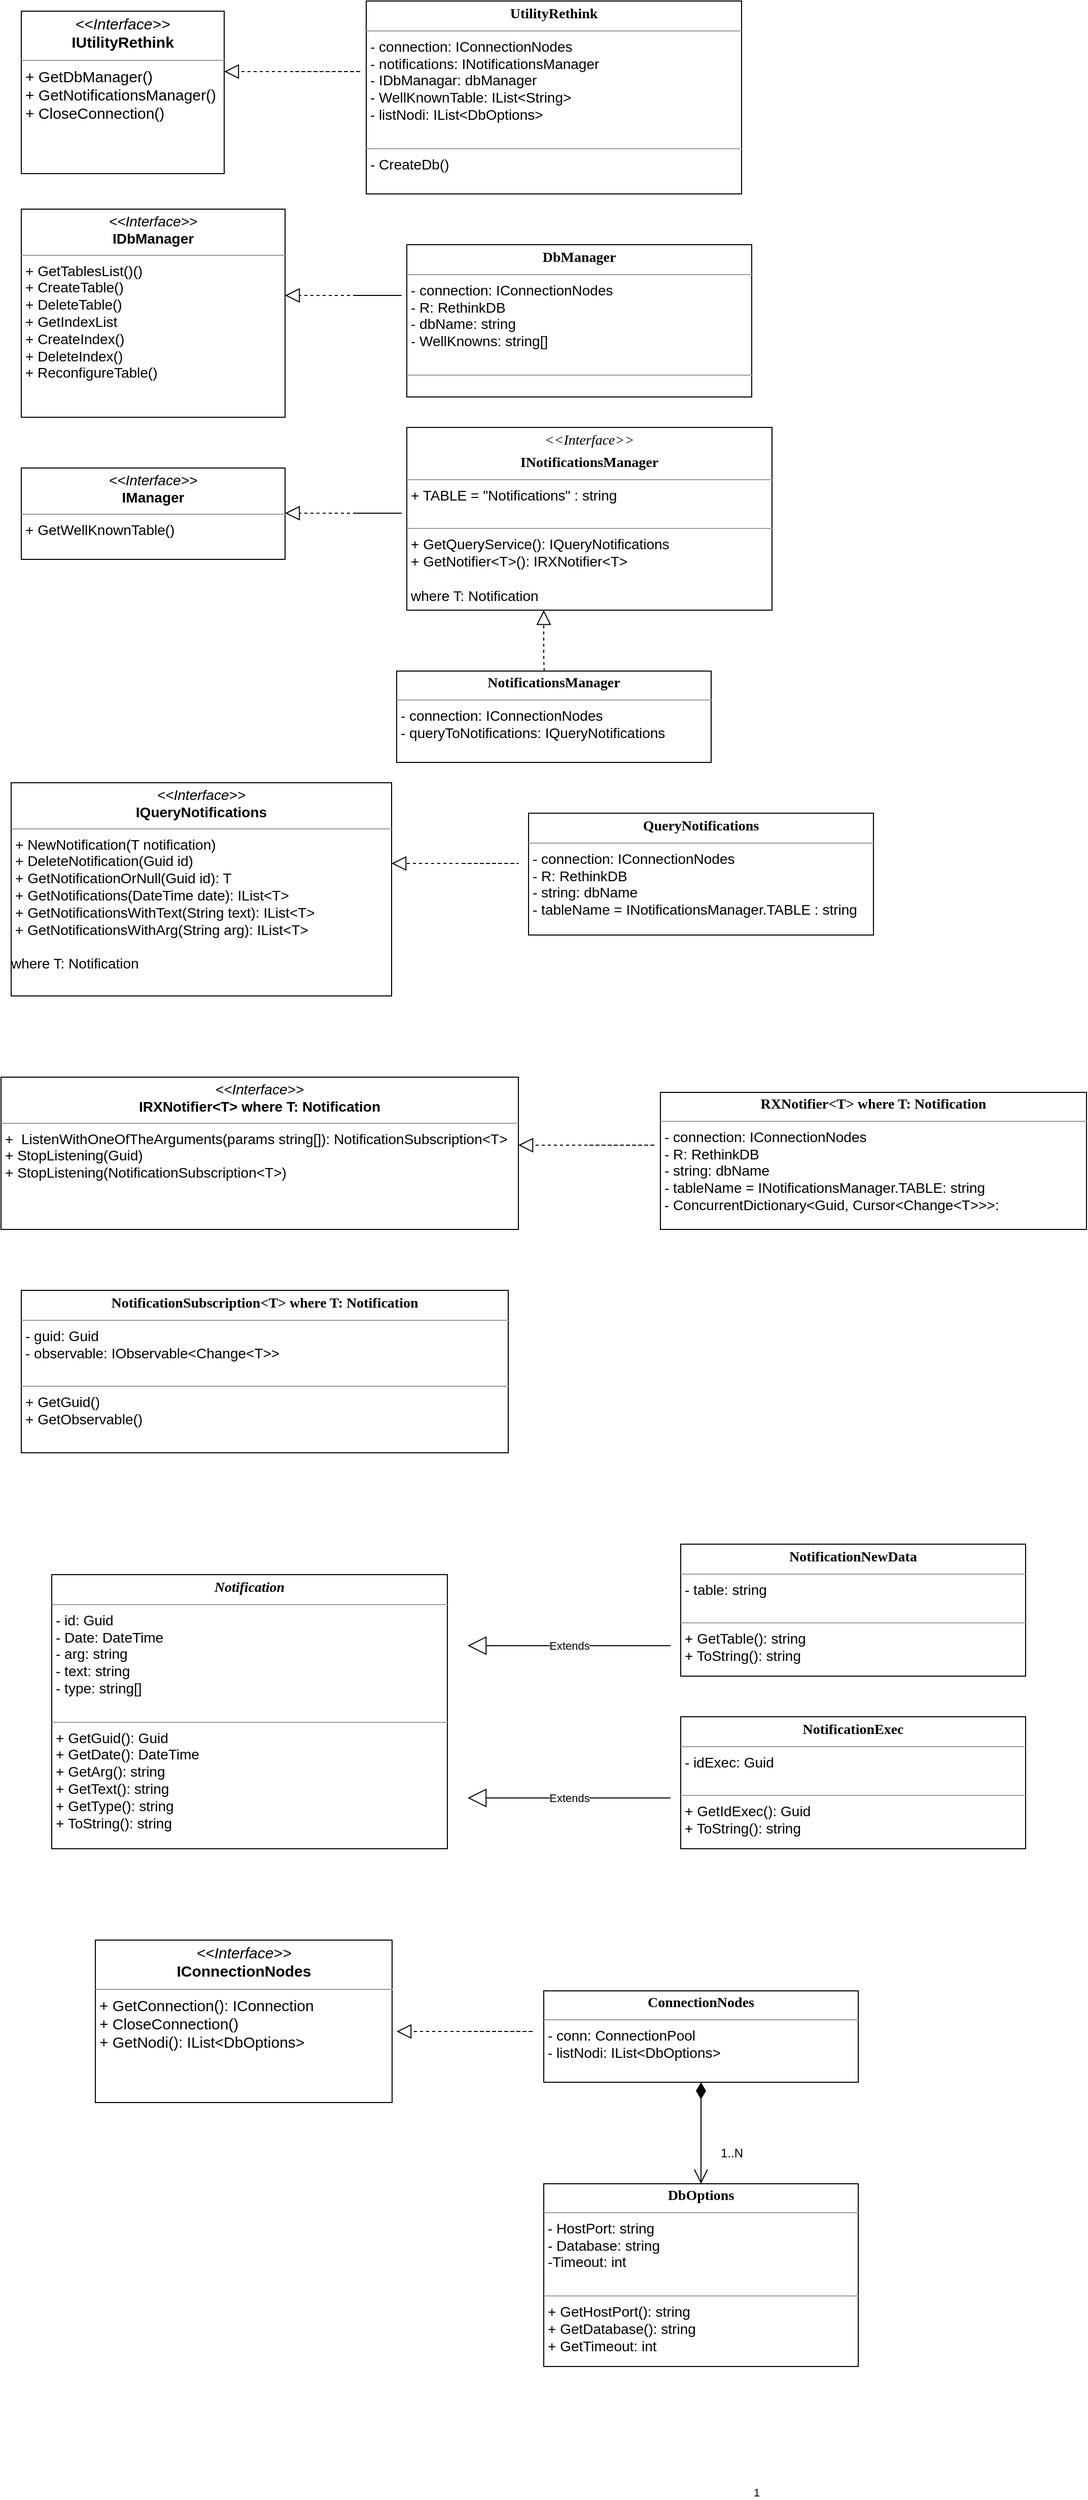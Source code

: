 <mxfile version="13.10.2" type="device"><diagram name="Page-1" id="c4acf3e9-155e-7222-9cf6-157b1a14988f"><mxGraphModel dx="1102" dy="825" grid="1" gridSize="10" guides="1" tooltips="1" connect="1" arrows="1" fold="1" page="1" pageScale="1" pageWidth="850" pageHeight="1100" background="#ffffff" math="0" shadow="0"><root><mxCell id="0"/><mxCell id="1" parent="0"/><mxCell id="5d2195bd80daf111-35" style="edgeStyle=orthogonalEdgeStyle;rounded=0;html=1;dashed=1;labelBackgroundColor=none;startFill=0;endArrow=open;endFill=0;endSize=10;fontFamily=Verdana;fontSize=10;" parent="1" edge="1"><mxGeometry relative="1" as="geometry"><Array as="points"><mxPoint x="545" y="970"/><mxPoint x="545" y="970"/></Array><mxPoint x="545" y="963" as="sourcePoint"/></mxGeometry></mxCell><mxCell id="5d2195bd80daf111-18" value="&lt;p style=&quot;margin: 4px 0px 0px ; text-align: center ; font-size: 15px&quot;&gt;&lt;font style=&quot;font-size: 15px&quot;&gt;&lt;i&gt;&amp;lt;&amp;lt;Interface&amp;gt;&amp;gt;&lt;/i&gt;&lt;br&gt;&lt;b&gt;IUtilityRethink&lt;/b&gt;&lt;/font&gt;&lt;/p&gt;&lt;hr size=&quot;1&quot; style=&quot;font-size: 15px&quot;&gt;&lt;p style=&quot;margin: 0px 0px 0px 4px ; font-size: 15px&quot;&gt;&lt;font style=&quot;font-size: 15px&quot;&gt;+ GetDbManager()&lt;br&gt;+ GetNotificationsManager()&lt;/font&gt;&lt;/p&gt;&lt;p style=&quot;margin: 0px 0px 0px 4px ; font-size: 15px&quot;&gt;&lt;font style=&quot;font-size: 15px&quot;&gt;+ CloseConnection()&lt;/font&gt;&lt;/p&gt;" style="verticalAlign=top;align=left;overflow=fill;fontSize=12;fontFamily=Helvetica;html=1;rounded=0;shadow=0;comic=0;labelBackgroundColor=none;strokeWidth=1" parent="1" vertex="1"><mxGeometry x="60" y="80" width="200" height="160" as="geometry"/></mxCell><mxCell id="5d2195bd80daf111-19" value="&lt;p style=&quot;margin: 4px 0px 0px ; text-align: center ; font-size: 14px&quot;&gt;&lt;font style=&quot;font-size: 14px&quot;&gt;&lt;b style=&quot;font-family: &amp;#34;verdana&amp;#34;&quot;&gt;UtilityRethink&lt;/b&gt;&lt;br&gt;&lt;/font&gt;&lt;/p&gt;&lt;hr size=&quot;1&quot; style=&quot;font-size: 14px&quot;&gt;&lt;p style=&quot;margin: 0px 0px 0px 4px ; font-size: 14px&quot;&gt;&lt;span&gt;&lt;font style=&quot;font-size: 14px&quot;&gt;- connection: IConnectionNodes&lt;/font&gt;&lt;/span&gt;&lt;/p&gt;&lt;p style=&quot;margin: 0px 0px 0px 4px ; font-size: 14px&quot;&gt;&lt;span&gt;&lt;font style=&quot;font-size: 14px&quot;&gt;- notifications: INotificationsManager&lt;/font&gt;&lt;/span&gt;&lt;/p&gt;&lt;p style=&quot;margin: 0px 0px 0px 4px ; font-size: 14px&quot;&gt;&lt;span&gt;&lt;font style=&quot;font-size: 14px&quot;&gt;- IDbManagar: dbManager&lt;/font&gt;&lt;/span&gt;&lt;/p&gt;&lt;p style=&quot;margin: 0px 0px 0px 4px ; font-size: 14px&quot;&gt;&lt;font style=&quot;font-size: 14px&quot;&gt;&lt;span&gt;- WellKnownTable: IList&amp;lt;String&amp;gt;&lt;/span&gt;&lt;br&gt;&lt;/font&gt;&lt;/p&gt;&lt;font style=&quot;font-size: 14px&quot;&gt;&lt;span&gt;&amp;nbsp;- listNodi: IList&amp;lt;DbOptions&amp;gt;&amp;nbsp;&lt;br&gt;&lt;/span&gt;&lt;br&gt;&lt;/font&gt;&lt;hr size=&quot;1&quot; style=&quot;font-size: 14px&quot;&gt;&lt;p style=&quot;margin: 0px 0px 0px 4px ; font-size: 14px&quot;&gt;&lt;font style=&quot;font-size: 14px&quot;&gt;- CreateDb()&lt;/font&gt;&lt;br&gt;&lt;/p&gt;" style="verticalAlign=top;align=left;overflow=fill;fontSize=12;fontFamily=Helvetica;html=1;rounded=0;shadow=0;comic=0;labelBackgroundColor=none;strokeWidth=1" parent="1" vertex="1"><mxGeometry x="400" y="70" width="370" height="190" as="geometry"/></mxCell><mxCell id="zINS2U8vqnXqfsgU79RM-7" value="" style="endArrow=block;dashed=1;endFill=0;endSize=12;html=1;" parent="1" edge="1"><mxGeometry width="160" relative="1" as="geometry"><mxPoint x="330" y="139.5" as="sourcePoint"/><mxPoint x="260" y="139.5" as="targetPoint"/><Array as="points"><mxPoint x="400" y="139.5"/></Array></mxGeometry></mxCell><mxCell id="zINS2U8vqnXqfsgU79RM-11" value="&lt;p style=&quot;margin: 4px 0px 0px ; text-align: center ; font-size: 14px&quot;&gt;&lt;font style=&quot;font-size: 14px&quot;&gt;&lt;i&gt;&amp;lt;&amp;lt;Interface&amp;gt;&amp;gt;&lt;/i&gt;&lt;br&gt;&lt;b&gt;IDbManager&lt;/b&gt;&lt;/font&gt;&lt;/p&gt;&lt;hr size=&quot;1&quot; style=&quot;font-size: 14px&quot;&gt;&lt;p style=&quot;margin: 0px 0px 0px 4px ; font-size: 14px&quot;&gt;&lt;font style=&quot;font-size: 14px&quot;&gt;+ GetTablesList()()&lt;br&gt;+ CreateTable()&lt;/font&gt;&lt;/p&gt;&lt;p style=&quot;margin: 0px 0px 0px 4px ; font-size: 14px&quot;&gt;&lt;font style=&quot;font-size: 14px&quot;&gt;+ DeleteTable()&lt;/font&gt;&lt;/p&gt;&lt;p style=&quot;margin: 0px 0px 0px 4px ; font-size: 14px&quot;&gt;&lt;font style=&quot;font-size: 14px&quot;&gt;+&amp;nbsp;GetIndexList&lt;/font&gt;&lt;/p&gt;&lt;p style=&quot;margin: 0px 0px 0px 4px ; font-size: 14px&quot;&gt;&lt;font style=&quot;font-size: 14px&quot;&gt;+&amp;nbsp;CreateIndex()&lt;/font&gt;&lt;/p&gt;&lt;p style=&quot;margin: 0px 0px 0px 4px ; font-size: 14px&quot;&gt;&lt;span&gt;&lt;font style=&quot;font-size: 14px&quot;&gt;+ DeleteIndex()&lt;/font&gt;&lt;/span&gt;&lt;/p&gt;&lt;p style=&quot;margin: 0px 0px 0px 4px ; font-size: 14px&quot;&gt;&lt;/p&gt;&lt;font style=&quot;font-size: 14px&quot;&gt;&amp;nbsp;+ ReconfigureTable()&lt;/font&gt;" style="verticalAlign=top;align=left;overflow=fill;fontSize=12;fontFamily=Helvetica;html=1;rounded=0;shadow=0;comic=0;labelBackgroundColor=none;strokeWidth=1" parent="1" vertex="1"><mxGeometry x="60" y="275" width="260" height="205" as="geometry"/></mxCell><mxCell id="zINS2U8vqnXqfsgU79RM-12" value="&lt;p style=&quot;margin: 4px 0px 0px ; text-align: center ; font-size: 14px&quot;&gt;&lt;font style=&quot;font-size: 14px&quot; face=&quot;verdana&quot;&gt;&lt;b&gt;DbManager&lt;/b&gt;&lt;/font&gt;&lt;/p&gt;&lt;hr size=&quot;1&quot; style=&quot;font-size: 14px&quot;&gt;&lt;p style=&quot;margin: 0px 0px 0px 4px ; font-size: 14px&quot;&gt;&lt;span&gt;&lt;font style=&quot;font-size: 14px&quot;&gt;- connection: IConnectionNodes&lt;/font&gt;&lt;/span&gt;&lt;/p&gt;&lt;p style=&quot;margin: 0px 0px 0px 4px ; font-size: 14px&quot;&gt;&lt;span&gt;&lt;font style=&quot;font-size: 14px&quot;&gt;- R: RethinkDB&lt;/font&gt;&lt;/span&gt;&lt;/p&gt;&lt;p style=&quot;margin: 0px 0px 0px 4px ; font-size: 14px&quot;&gt;&lt;span&gt;&lt;font style=&quot;font-size: 14px&quot;&gt;- dbName: string&lt;/font&gt;&lt;/span&gt;&lt;/p&gt;&lt;p style=&quot;margin: 0px 0px 0px 4px ; font-size: 14px&quot;&gt;&lt;font style=&quot;font-size: 14px&quot;&gt;&lt;span&gt;- WellKnowns: string[]&lt;/span&gt;&lt;/font&gt;&lt;/p&gt;&lt;font style=&quot;font-size: 14px&quot;&gt;&lt;span&gt;&amp;nbsp;&lt;/span&gt;&lt;br&gt;&lt;/font&gt;&lt;hr size=&quot;1&quot; style=&quot;font-size: 14px&quot;&gt;&lt;p style=&quot;margin: 0px 0px 0px 4px ; font-size: 14px&quot;&gt;&lt;br&gt;&lt;/p&gt;" style="verticalAlign=top;align=left;overflow=fill;fontSize=12;fontFamily=Helvetica;html=1;rounded=0;shadow=0;comic=0;labelBackgroundColor=none;strokeWidth=1" parent="1" vertex="1"><mxGeometry x="440" y="310" width="340" height="150" as="geometry"/></mxCell><mxCell id="zINS2U8vqnXqfsgU79RM-13" value="" style="endArrow=block;dashed=1;endFill=0;endSize=12;html=1;" parent="1" edge="1"><mxGeometry width="160" relative="1" as="geometry"><mxPoint x="390" y="360" as="sourcePoint"/><mxPoint x="320" y="360" as="targetPoint"/><Array as="points"><mxPoint x="440" y="360"/></Array></mxGeometry></mxCell><mxCell id="zINS2U8vqnXqfsgU79RM-19" value="" style="endArrow=block;dashed=1;endFill=0;endSize=12;html=1;" parent="1" edge="1"><mxGeometry width="160" relative="1" as="geometry"><mxPoint x="390" y="574.5" as="sourcePoint"/><mxPoint x="320" y="574.5" as="targetPoint"/><Array as="points"><mxPoint x="440" y="574.5"/></Array></mxGeometry></mxCell><mxCell id="zINS2U8vqnXqfsgU79RM-20" value="&lt;p style=&quot;margin: 4px 0px 0px ; text-align: center&quot;&gt;&lt;font face=&quot;verdana&quot;&gt;&lt;span style=&quot;font-size: 14px&quot;&gt;&lt;b&gt;NotificationsManager&lt;/b&gt;&lt;/span&gt;&lt;/font&gt;&lt;br&gt;&lt;/p&gt;&lt;hr size=&quot;1&quot; style=&quot;font-size: 14px&quot;&gt;&lt;p style=&quot;margin: 0px 0px 0px 4px ; font-size: 14px&quot;&gt;&lt;span&gt;&lt;font style=&quot;font-size: 14px&quot;&gt;- connection: IConnectionNodes&lt;/font&gt;&lt;/span&gt;&lt;/p&gt;&lt;p style=&quot;margin: 0px 0px 0px 4px ; font-size: 14px&quot;&gt;&lt;span&gt;&lt;font style=&quot;font-size: 14px&quot;&gt;- queryToNotifications: IQueryNotifications&lt;/font&gt;&lt;/span&gt;&lt;/p&gt;&lt;font style=&quot;font-size: 14px&quot;&gt;&lt;span&gt;&amp;nbsp;&lt;/span&gt;&lt;br&gt;&lt;/font&gt;&lt;hr size=&quot;1&quot; style=&quot;font-size: 14px&quot;&gt;&lt;p style=&quot;margin: 0px 0px 0px 4px ; font-size: 14px&quot;&gt;&lt;br&gt;&lt;/p&gt;" style="verticalAlign=top;align=left;overflow=fill;fontSize=12;fontFamily=Helvetica;html=1;rounded=0;shadow=0;comic=0;labelBackgroundColor=none;strokeWidth=1" parent="1" vertex="1"><mxGeometry x="430" y="730" width="310" height="90" as="geometry"/></mxCell><mxCell id="zINS2U8vqnXqfsgU79RM-21" value="&lt;p style=&quot;margin: 4px 0px 0px ; text-align: center&quot;&gt;&lt;font&gt;&lt;i style=&quot;font-size: 14px&quot;&gt;&amp;lt;&amp;lt;Interface&amp;gt;&amp;gt;&lt;/i&gt;&lt;br&gt;&lt;span style=&quot;font-size: 14px&quot;&gt;&lt;b&gt;IManager&lt;/b&gt;&lt;/span&gt;&lt;/font&gt;&lt;/p&gt;&lt;hr size=&quot;1&quot; style=&quot;font-size: 14px&quot;&gt;&lt;p style=&quot;margin: 0px 0px 0px 4px ; font-size: 14px&quot;&gt;&lt;font style=&quot;font-size: 14px&quot;&gt;+&amp;nbsp;GetWellKnownTable()&lt;br&gt;&lt;/font&gt;&lt;/p&gt;&lt;p style=&quot;margin: 0px 0px 0px 4px ; font-size: 14px&quot;&gt;&lt;br&gt;&lt;/p&gt;" style="verticalAlign=top;align=left;overflow=fill;fontSize=12;fontFamily=Helvetica;html=1;rounded=0;shadow=0;comic=0;labelBackgroundColor=none;strokeWidth=1" parent="1" vertex="1"><mxGeometry x="60" y="530" width="260" height="90" as="geometry"/></mxCell><mxCell id="zINS2U8vqnXqfsgU79RM-23" value="" style="endArrow=block;dashed=1;endFill=0;endSize=12;html=1;" parent="1" edge="1"><mxGeometry width="160" relative="1" as="geometry"><mxPoint x="575.5" y="730" as="sourcePoint"/><mxPoint x="575" y="670" as="targetPoint"/><Array as="points"><mxPoint x="575" y="720"/></Array></mxGeometry></mxCell><mxCell id="zINS2U8vqnXqfsgU79RM-24" value="&lt;p style=&quot;margin: 4px 0px 0px ; text-align: center&quot;&gt;&lt;font&gt;&lt;i style=&quot;font-size: 14px&quot;&gt;&amp;lt;&amp;lt;Interface&amp;gt;&amp;gt;&lt;/i&gt;&lt;br&gt;&lt;span style=&quot;font-size: 14px&quot;&gt;&lt;b&gt;IQueryNotifications&lt;/b&gt;&lt;/span&gt;&lt;br&gt;&lt;/font&gt;&lt;/p&gt;&lt;hr size=&quot;1&quot; style=&quot;font-size: 14px&quot;&gt;&lt;p style=&quot;margin: 0px 0px 0px 4px ; font-size: 14px&quot;&gt;&lt;font style=&quot;font-size: 14px&quot;&gt;+ NewNotification(T notification)&lt;br&gt;+ DeleteNotification(Guid id)&lt;/font&gt;&lt;/p&gt;&lt;p style=&quot;margin: 0px 0px 0px 4px ; font-size: 14px&quot;&gt;&lt;font style=&quot;font-size: 14px&quot;&gt;+ GetNotificationOrNull(Guid id): T&amp;nbsp;&lt;/font&gt;&lt;/p&gt;&lt;p style=&quot;margin: 0px 0px 0px 4px ; font-size: 14px&quot;&gt;&lt;font style=&quot;font-size: 14px&quot;&gt;+&amp;nbsp;GetNotifications(DateTime date): IList&amp;lt;T&amp;gt;&lt;/font&gt;&lt;/p&gt;&lt;p style=&quot;margin: 0px 0px 0px 4px ; font-size: 14px&quot;&gt;&lt;font style=&quot;font-size: 14px&quot;&gt;+&amp;nbsp;GetNotificationsWithText(String text): IList&amp;lt;T&amp;gt;&lt;/font&gt;&lt;/p&gt;&lt;p style=&quot;margin: 0px 0px 0px 4px ; font-size: 14px&quot;&gt;&lt;/p&gt;&lt;font style=&quot;font-size: 14px&quot;&gt;&amp;nbsp;+ GetNotificationsWithArg(String arg): IList&amp;lt;T&amp;gt;&lt;br&gt;&lt;br&gt;where T: Notification&lt;br&gt;&lt;/font&gt;" style="verticalAlign=top;align=left;overflow=fill;fontSize=12;fontFamily=Helvetica;html=1;rounded=0;shadow=0;comic=0;labelBackgroundColor=none;strokeWidth=1" parent="1" vertex="1"><mxGeometry x="50" y="840" width="375" height="210" as="geometry"/></mxCell><mxCell id="zINS2U8vqnXqfsgU79RM-25" value="" style="endArrow=block;dashed=1;endFill=0;endSize=12;html=1;" parent="1" edge="1"><mxGeometry width="160" relative="1" as="geometry"><mxPoint x="495" y="919.5" as="sourcePoint"/><mxPoint x="425" y="919.5" as="targetPoint"/><Array as="points"><mxPoint x="555" y="919.5"/></Array></mxGeometry></mxCell><mxCell id="zINS2U8vqnXqfsgU79RM-26" value="&lt;p style=&quot;margin: 4px 0px 0px ; text-align: center ; font-size: 14px&quot;&gt;&lt;font face=&quot;verdana&quot;&gt;&lt;b&gt;QueryNotifications&lt;/b&gt;&lt;/font&gt;&lt;/p&gt;&lt;hr size=&quot;1&quot; style=&quot;font-size: 14px&quot;&gt;&lt;p style=&quot;margin: 0px 0px 0px 4px ; font-size: 14px&quot;&gt;&lt;span&gt;&lt;font style=&quot;font-size: 14px&quot;&gt;- connection: IConnectionNodes&lt;/font&gt;&lt;/span&gt;&lt;/p&gt;&lt;p style=&quot;margin: 0px 0px 0px 4px ; font-size: 14px&quot;&gt;&lt;span&gt;&lt;font style=&quot;font-size: 14px&quot;&gt;- R: RethinkDB&lt;/font&gt;&lt;/span&gt;&lt;/p&gt;&lt;p style=&quot;margin: 0px 0px 0px 4px ; font-size: 14px&quot;&gt;&lt;span&gt;&lt;font style=&quot;font-size: 14px&quot;&gt;- string: dbName&lt;/font&gt;&lt;/span&gt;&lt;/p&gt;&lt;p style=&quot;margin: 0px 0px 0px 4px ; font-size: 14px&quot;&gt;&lt;font style=&quot;font-size: 14px&quot;&gt;&lt;span&gt;- tableName = INotificationsManager.TABLE : string&lt;/span&gt;&lt;/font&gt;&lt;/p&gt;&lt;font style=&quot;font-size: 14px&quot;&gt;&lt;span&gt;&amp;nbsp;&lt;/span&gt;&lt;br&gt;&lt;/font&gt;&lt;hr size=&quot;1&quot; style=&quot;font-size: 14px&quot;&gt;&lt;p style=&quot;margin: 0px 0px 0px 4px ; font-size: 14px&quot;&gt;&lt;br&gt;&lt;/p&gt;" style="verticalAlign=top;align=left;overflow=fill;fontSize=12;fontFamily=Helvetica;html=1;rounded=0;shadow=0;comic=0;labelBackgroundColor=none;strokeWidth=1" parent="1" vertex="1"><mxGeometry x="560" y="870" width="340" height="120" as="geometry"/></mxCell><mxCell id="zINS2U8vqnXqfsgU79RM-30" value="&lt;p style=&quot;margin: 4px 0px 0px ; text-align: center ; font-size: 14px&quot;&gt;&lt;font style=&quot;font-size: 14px&quot;&gt;&lt;i&gt;&amp;lt;&amp;lt;Interface&amp;gt;&amp;gt;&lt;/i&gt;&lt;br&gt;&lt;b&gt;IRXNotifier&amp;lt;T&amp;gt;&amp;nbsp;where T: Notification&lt;/b&gt;&lt;/font&gt;&lt;/p&gt;&lt;hr size=&quot;1&quot; style=&quot;font-size: 14px&quot;&gt;&lt;p style=&quot;margin: 0px 0px 0px 4px ; font-size: 14px&quot;&gt;&lt;font style=&quot;font-size: 14px&quot;&gt;+ &amp;nbsp;ListenWithOneOfTheArguments(params string[]): NotificationSubscription&amp;lt;T&amp;gt;&lt;br&gt;+ StopListening(Guid)&lt;/font&gt;&lt;/p&gt;&lt;p style=&quot;margin: 0px 0px 0px 4px ; font-size: 14px&quot;&gt;&lt;font style=&quot;font-size: 14px&quot;&gt;+ StopListening(NotificationSubscription&amp;lt;T&amp;gt;)&lt;/font&gt;&lt;/p&gt;" style="verticalAlign=top;align=left;overflow=fill;fontSize=12;fontFamily=Helvetica;html=1;rounded=0;shadow=0;comic=0;labelBackgroundColor=none;strokeWidth=1" parent="1" vertex="1"><mxGeometry x="40" y="1130" width="510" height="150" as="geometry"/></mxCell><mxCell id="zINS2U8vqnXqfsgU79RM-31" value="" style="endArrow=block;dashed=1;endFill=0;endSize=12;html=1;" parent="1" edge="1"><mxGeometry width="160" relative="1" as="geometry"><mxPoint x="620" y="1197" as="sourcePoint"/><mxPoint x="550" y="1197" as="targetPoint"/><Array as="points"><mxPoint x="690" y="1197"/></Array></mxGeometry></mxCell><mxCell id="zINS2U8vqnXqfsgU79RM-32" value="&lt;p style=&quot;margin: 4px 0px 0px ; text-align: center&quot;&gt;&lt;font face=&quot;verdana&quot;&gt;&lt;span style=&quot;font-size: 14px&quot;&gt;&lt;b&gt;RXNotifier&amp;lt;T&amp;gt; where T: Notification&lt;/b&gt;&lt;/span&gt;&lt;/font&gt;&lt;br&gt;&lt;/p&gt;&lt;hr size=&quot;1&quot; style=&quot;font-size: 14px&quot;&gt;&lt;p style=&quot;margin: 0px 0px 0px 4px ; font-size: 14px&quot;&gt;&lt;span&gt;&lt;font style=&quot;font-size: 14px&quot;&gt;- connection: IConnectionNodes&lt;/font&gt;&lt;/span&gt;&lt;/p&gt;&lt;p style=&quot;margin: 0px 0px 0px 4px ; font-size: 14px&quot;&gt;&lt;span&gt;&lt;font style=&quot;font-size: 14px&quot;&gt;- R: RethinkDB&lt;/font&gt;&lt;/span&gt;&lt;/p&gt;&lt;p style=&quot;margin: 0px 0px 0px 4px ; font-size: 14px&quot;&gt;&lt;span&gt;&lt;font style=&quot;font-size: 14px&quot;&gt;- string: dbName&lt;/font&gt;&lt;/span&gt;&lt;/p&gt;&lt;p style=&quot;margin: 0px 0px 0px 4px ; font-size: 14px&quot;&gt;&lt;font style=&quot;font-size: 14px&quot;&gt;&lt;span&gt;- tableName = INotificationsManager.TABLE: string&lt;/span&gt;&lt;/font&gt;&lt;/p&gt;&lt;span style=&quot;font-size: 14px&quot;&gt;&amp;nbsp;- ConcurrentDictionary&amp;lt;Guid, Cursor&amp;lt;Change&amp;lt;T&amp;gt;&amp;gt;&amp;gt;:&amp;nbsp;&lt;/span&gt;&lt;p style=&quot;margin: 0px 0px 0px 4px ; font-size: 14px&quot;&gt;&lt;font style=&quot;font-size: 14px&quot;&gt;&lt;span&gt;&amp;nbsp;&lt;/span&gt;&lt;/font&gt;&lt;/p&gt;&lt;font style=&quot;font-size: 14px&quot;&gt;&lt;br&gt;&lt;/font&gt;&lt;hr size=&quot;1&quot; style=&quot;font-size: 14px&quot;&gt;&lt;p style=&quot;margin: 0px 0px 0px 4px ; font-size: 14px&quot;&gt;&lt;br&gt;&lt;/p&gt;" style="verticalAlign=top;align=left;overflow=fill;fontSize=12;fontFamily=Helvetica;html=1;rounded=0;shadow=0;comic=0;labelBackgroundColor=none;strokeWidth=1" parent="1" vertex="1"><mxGeometry x="690" y="1145" width="420" height="135" as="geometry"/></mxCell><mxCell id="zINS2U8vqnXqfsgU79RM-33" value="&lt;p style=&quot;margin: 4px 0px 0px ; text-align: center ; font-size: 14px&quot;&gt;&lt;font face=&quot;verdana&quot;&gt;&lt;b&gt;NotificationSubscription&amp;lt;T&amp;gt; where T: Notification&lt;/b&gt;&lt;/font&gt;&lt;/p&gt;&lt;hr size=&quot;1&quot; style=&quot;font-size: 14px&quot;&gt;&lt;p style=&quot;margin: 0px 0px 0px 4px ; font-size: 14px&quot;&gt;&lt;span&gt;&lt;font style=&quot;font-size: 14px&quot;&gt;- guid: Guid&lt;/font&gt;&lt;/span&gt;&lt;/p&gt;&lt;p style=&quot;margin: 0px 0px 0px 4px ; font-size: 14px&quot;&gt;&lt;span&gt;&lt;font style=&quot;font-size: 14px&quot;&gt;- observable: IObservable&amp;lt;Change&amp;lt;T&amp;gt;&amp;gt;&amp;nbsp;&lt;/font&gt;&lt;/span&gt;&lt;/p&gt;&lt;font style=&quot;font-size: 14px&quot;&gt;&lt;span&gt;&amp;nbsp;&lt;/span&gt;&lt;br&gt;&lt;/font&gt;&lt;hr size=&quot;1&quot; style=&quot;font-size: 14px&quot;&gt;&lt;p style=&quot;margin: 0px 0px 0px 4px ; font-size: 14px&quot;&gt;+ GetGuid()&lt;/p&gt;&lt;p style=&quot;margin: 0px 0px 0px 4px ; font-size: 14px&quot;&gt;+ GetObservable()&lt;/p&gt;" style="verticalAlign=top;align=left;overflow=fill;fontSize=12;fontFamily=Helvetica;html=1;rounded=0;shadow=0;comic=0;labelBackgroundColor=none;strokeWidth=1" parent="1" vertex="1"><mxGeometry x="60" y="1340" width="480" height="160" as="geometry"/></mxCell><mxCell id="zINS2U8vqnXqfsgU79RM-34" value="&lt;p style=&quot;margin: 4px 0px 0px ; text-align: center ; font-size: 14px&quot;&gt;&lt;font face=&quot;verdana&quot;&gt;&lt;b&gt;&lt;i&gt;Notification&lt;/i&gt;&lt;/b&gt;&lt;/font&gt;&lt;/p&gt;&lt;hr size=&quot;1&quot; style=&quot;font-size: 14px&quot;&gt;&lt;p style=&quot;margin: 0px 0px 0px 4px ; font-size: 14px&quot;&gt;&lt;span&gt;&lt;font style=&quot;font-size: 14px&quot;&gt;- id: Guid&lt;/font&gt;&lt;/span&gt;&lt;/p&gt;&lt;p style=&quot;margin: 0px 0px 0px 4px ; font-size: 14px&quot;&gt;&lt;span&gt;&lt;font style=&quot;font-size: 14px&quot;&gt;- Date: DateTime&lt;/font&gt;&lt;/span&gt;&lt;/p&gt;&lt;p style=&quot;margin: 0px 0px 0px 4px ; font-size: 14px&quot;&gt;&lt;span&gt;&lt;font style=&quot;font-size: 14px&quot;&gt;- arg: string&amp;nbsp;&lt;/font&gt;&lt;/span&gt;&lt;/p&gt;&lt;p style=&quot;margin: 0px 0px 0px 4px ; font-size: 14px&quot;&gt;&lt;span&gt;&lt;font style=&quot;font-size: 14px&quot;&gt;- text: string&lt;/font&gt;&lt;/span&gt;&lt;/p&gt;&lt;p style=&quot;margin: 0px 0px 0px 4px ; font-size: 14px&quot;&gt;&lt;font style=&quot;font-size: 14px&quot;&gt;&lt;span&gt;- type: string[]&lt;/span&gt;&lt;/font&gt;&lt;/p&gt;&lt;font style=&quot;font-size: 14px&quot;&gt;&lt;span&gt;&amp;nbsp;&lt;/span&gt;&lt;br&gt;&lt;/font&gt;&lt;hr size=&quot;1&quot; style=&quot;font-size: 14px&quot;&gt;&lt;p style=&quot;margin: 0px 0px 0px 4px ; font-size: 14px&quot;&gt;+ GetGuid(): Guid&lt;/p&gt;&lt;p style=&quot;margin: 0px 0px 0px 4px ; font-size: 14px&quot;&gt;+ GetDate(): DateTime&lt;/p&gt;&lt;p style=&quot;margin: 0px 0px 0px 4px ; font-size: 14px&quot;&gt;+ GetArg(): string&lt;/p&gt;&lt;p style=&quot;margin: 0px 0px 0px 4px ; font-size: 14px&quot;&gt;+ GetText(): string&lt;/p&gt;&lt;p style=&quot;margin: 0px 0px 0px 4px ; font-size: 14px&quot;&gt;+ GetType(): string&lt;/p&gt;&lt;p style=&quot;margin: 0px 0px 0px 4px ; font-size: 14px&quot;&gt;+ ToString(): string&lt;/p&gt;&lt;p style=&quot;margin: 0px 0px 0px 4px ; font-size: 14px&quot;&gt;&lt;br&gt;&lt;/p&gt;" style="verticalAlign=top;align=left;overflow=fill;fontSize=12;fontFamily=Helvetica;html=1;rounded=0;shadow=0;comic=0;labelBackgroundColor=none;strokeWidth=1" parent="1" vertex="1"><mxGeometry x="90" y="1620" width="390" height="270" as="geometry"/></mxCell><mxCell id="zINS2U8vqnXqfsgU79RM-35" value="&lt;p style=&quot;margin: 4px 0px 0px ; text-align: center ; font-size: 14px&quot;&gt;&lt;font face=&quot;verdana&quot;&gt;&lt;b&gt;NotificationNewData&lt;/b&gt;&lt;/font&gt;&lt;/p&gt;&lt;hr size=&quot;1&quot; style=&quot;font-size: 14px&quot;&gt;&lt;p style=&quot;margin: 0px 0px 0px 4px ; font-size: 14px&quot;&gt;&lt;span&gt;&lt;font style=&quot;font-size: 14px&quot;&gt;- table: string&lt;/font&gt;&lt;/span&gt;&lt;/p&gt;&lt;font style=&quot;font-size: 14px&quot;&gt;&lt;span&gt;&amp;nbsp;&lt;/span&gt;&lt;br&gt;&lt;/font&gt;&lt;hr size=&quot;1&quot; style=&quot;font-size: 14px&quot;&gt;&lt;p style=&quot;margin: 0px 0px 0px 4px ; font-size: 14px&quot;&gt;+ GetTable(): string&lt;/p&gt;&lt;p style=&quot;margin: 0px 0px 0px 4px ; font-size: 14px&quot;&gt;+ ToString(): string&lt;/p&gt;" style="verticalAlign=top;align=left;overflow=fill;fontSize=12;fontFamily=Helvetica;html=1;rounded=0;shadow=0;comic=0;labelBackgroundColor=none;strokeWidth=1" parent="1" vertex="1"><mxGeometry x="710" y="1590" width="340" height="130" as="geometry"/></mxCell><mxCell id="zINS2U8vqnXqfsgU79RM-36" value="&lt;p style=&quot;margin: 4px 0px 0px ; text-align: center ; font-size: 14px&quot;&gt;&lt;font face=&quot;verdana&quot;&gt;&lt;b&gt;NotificationExec&lt;/b&gt;&lt;/font&gt;&lt;/p&gt;&lt;hr size=&quot;1&quot; style=&quot;font-size: 14px&quot;&gt;&lt;p style=&quot;margin: 0px 0px 0px 4px ; font-size: 14px&quot;&gt;&lt;span&gt;&lt;font style=&quot;font-size: 14px&quot;&gt;- idExec: Guid&lt;br&gt;&lt;/font&gt;&lt;/span&gt;&lt;/p&gt;&lt;font style=&quot;font-size: 14px&quot;&gt;&lt;span&gt;&amp;nbsp;&lt;/span&gt;&lt;br&gt;&lt;/font&gt;&lt;hr size=&quot;1&quot; style=&quot;font-size: 14px&quot;&gt;&lt;p style=&quot;margin: 0px 0px 0px 4px ; font-size: 14px&quot;&gt;+ GetIdExec(): Guid&lt;/p&gt;&lt;p style=&quot;margin: 0px 0px 0px 4px ; font-size: 14px&quot;&gt;+ ToString(): string&lt;/p&gt;" style="verticalAlign=top;align=left;overflow=fill;fontSize=12;fontFamily=Helvetica;html=1;rounded=0;shadow=0;comic=0;labelBackgroundColor=none;strokeWidth=1" parent="1" vertex="1"><mxGeometry x="710" y="1760" width="340" height="130" as="geometry"/></mxCell><mxCell id="zINS2U8vqnXqfsgU79RM-37" value="Extends" style="endArrow=block;endSize=16;endFill=0;html=1;" parent="1" edge="1"><mxGeometry width="160" relative="1" as="geometry"><mxPoint x="700" y="1690" as="sourcePoint"/><mxPoint x="500" y="1690" as="targetPoint"/><mxPoint as="offset"/></mxGeometry></mxCell><mxCell id="zINS2U8vqnXqfsgU79RM-38" value="Extends" style="endArrow=block;endSize=16;endFill=0;html=1;" parent="1" edge="1"><mxGeometry width="160" relative="1" as="geometry"><mxPoint x="700" y="1840" as="sourcePoint"/><mxPoint x="500" y="1840" as="targetPoint"/><mxPoint as="offset"/></mxGeometry></mxCell><mxCell id="zINS2U8vqnXqfsgU79RM-39" value="&lt;p style=&quot;margin: 4px 0px 0px ; text-align: center ; font-size: 15px&quot;&gt;&lt;font style=&quot;font-size: 15px&quot;&gt;&lt;i&gt;&amp;lt;&amp;lt;Interface&amp;gt;&amp;gt;&lt;/i&gt;&lt;br&gt;&lt;b&gt;IConnectionNodes&lt;/b&gt;&lt;/font&gt;&lt;/p&gt;&lt;hr size=&quot;1&quot; style=&quot;font-size: 15px&quot;&gt;&lt;p style=&quot;margin: 0px 0px 0px 4px ; font-size: 15px&quot;&gt;&lt;font style=&quot;font-size: 15px&quot;&gt;+ GetConnection():&amp;nbsp;IConnection&lt;br&gt;+ CloseConnection()&lt;/font&gt;&lt;/p&gt;&lt;p style=&quot;margin: 0px 0px 0px 4px ; font-size: 15px&quot;&gt;&lt;font style=&quot;font-size: 15px&quot;&gt;+ GetNodi():&amp;nbsp;IList&amp;lt;DbOptions&amp;gt;&lt;/font&gt;&lt;/p&gt;" style="verticalAlign=top;align=left;overflow=fill;fontSize=12;fontFamily=Helvetica;html=1;rounded=0;shadow=0;comic=0;labelBackgroundColor=none;strokeWidth=1" parent="1" vertex="1"><mxGeometry x="133" y="1980" width="292.5" height="160" as="geometry"/></mxCell><mxCell id="zINS2U8vqnXqfsgU79RM-40" value="" style="endArrow=block;dashed=1;endFill=0;endSize=12;html=1;" parent="1" edge="1"><mxGeometry width="160" relative="1" as="geometry"><mxPoint x="500" y="2070" as="sourcePoint"/><mxPoint x="430" y="2070" as="targetPoint"/><Array as="points"><mxPoint x="570" y="2070"/></Array></mxGeometry></mxCell><mxCell id="zINS2U8vqnXqfsgU79RM-41" value="&lt;p style=&quot;margin: 4px 0px 0px ; text-align: center&quot;&gt;&lt;font face=&quot;verdana&quot;&gt;&lt;span style=&quot;font-size: 14px&quot;&gt;&lt;b&gt;ConnectionNodes&lt;/b&gt;&lt;/span&gt;&lt;/font&gt;&lt;/p&gt;&lt;hr size=&quot;1&quot; style=&quot;font-size: 14px&quot;&gt;&lt;p style=&quot;margin: 0px 0px 0px 4px ; font-size: 14px&quot;&gt;&lt;span&gt;&lt;font style=&quot;font-size: 14px&quot;&gt;- conn: ConnectionPool&lt;/font&gt;&lt;/span&gt;&lt;/p&gt;&lt;p style=&quot;margin: 0px 0px 0px 4px ; font-size: 14px&quot;&gt;&lt;span&gt;&lt;font style=&quot;font-size: 14px&quot;&gt;- listNodi: IList&amp;lt;DbOptions&amp;gt;&lt;/font&gt;&lt;/span&gt;&lt;/p&gt;&lt;font style=&quot;font-size: 14px&quot;&gt;&lt;span&gt;&amp;nbsp;&lt;/span&gt;&lt;br&gt;&lt;/font&gt;&lt;hr size=&quot;1&quot; style=&quot;font-size: 14px&quot;&gt;&lt;p style=&quot;margin: 0px 0px 0px 4px ; font-size: 14px&quot;&gt;&lt;br&gt;&lt;/p&gt;" style="verticalAlign=top;align=left;overflow=fill;fontSize=12;fontFamily=Helvetica;html=1;rounded=0;shadow=0;comic=0;labelBackgroundColor=none;strokeWidth=1" parent="1" vertex="1"><mxGeometry x="575" y="2030" width="310" height="90" as="geometry"/></mxCell><mxCell id="zINS2U8vqnXqfsgU79RM-42" value="&lt;p style=&quot;margin: 4px 0px 0px ; text-align: center&quot;&gt;&lt;font face=&quot;verdana&quot;&gt;&lt;span style=&quot;font-size: 14px&quot;&gt;&lt;b&gt;DbOptions&lt;/b&gt;&lt;/span&gt;&lt;/font&gt;&lt;/p&gt;&lt;hr size=&quot;1&quot; style=&quot;font-size: 14px&quot;&gt;&lt;p style=&quot;margin: 0px 0px 0px 4px ; font-size: 14px&quot;&gt;&lt;span&gt;&lt;font style=&quot;font-size: 14px&quot;&gt;- HostPort: string&lt;/font&gt;&lt;/span&gt;&lt;/p&gt;&lt;p style=&quot;margin: 0px 0px 0px 4px ; font-size: 14px&quot;&gt;&lt;span&gt;&lt;font style=&quot;font-size: 14px&quot;&gt;- Database: string&lt;/font&gt;&lt;/span&gt;&lt;/p&gt;&lt;p style=&quot;margin: 0px 0px 0px 4px ; font-size: 14px&quot;&gt;&lt;span&gt;&lt;font style=&quot;font-size: 14px&quot;&gt;-Timeout: int&lt;/font&gt;&lt;/span&gt;&lt;/p&gt;&lt;font style=&quot;font-size: 14px&quot;&gt;&lt;span&gt;&amp;nbsp;&lt;/span&gt;&lt;br&gt;&lt;/font&gt;&lt;hr size=&quot;1&quot; style=&quot;font-size: 14px&quot;&gt;&lt;p style=&quot;margin: 0px 0px 0px 4px ; font-size: 14px&quot;&gt;+ GetHostPort(): string&lt;/p&gt;&lt;p style=&quot;margin: 0px 0px 0px 4px ; font-size: 14px&quot;&gt;+ GetDatabase(): string&lt;/p&gt;&lt;p style=&quot;margin: 0px 0px 0px 4px ; font-size: 14px&quot;&gt;+ GetTimeout: int&lt;/p&gt;" style="verticalAlign=top;align=left;overflow=fill;fontSize=12;fontFamily=Helvetica;html=1;rounded=0;shadow=0;comic=0;labelBackgroundColor=none;strokeWidth=1" parent="1" vertex="1"><mxGeometry x="575" y="2220" width="310" height="180" as="geometry"/></mxCell><mxCell id="9sisDID5mE8oXWED8c7r-1" value="&lt;p style=&quot;margin: 4px 0px 0px ; text-align: center ; font-size: 14px&quot;&gt;&lt;font face=&quot;verdana&quot;&gt;&lt;i&gt;&amp;lt;&amp;lt;Interface&amp;gt;&amp;gt;&lt;/i&gt;&lt;/font&gt;&lt;/p&gt;&lt;p style=&quot;margin: 4px 0px 0px ; text-align: center ; font-size: 14px&quot;&gt;&lt;font face=&quot;verdana&quot;&gt;&lt;b&gt;INotificationsManager&lt;/b&gt;&lt;/font&gt;&lt;/p&gt;&lt;hr size=&quot;1&quot; style=&quot;font-size: 14px&quot;&gt;&lt;p style=&quot;margin: 0px 0px 0px 4px ; font-size: 14px&quot;&gt;+ TABLE = &quot;Notifications&quot; : string&lt;/p&gt;&lt;font style=&quot;font-size: 14px&quot;&gt;&lt;span&gt;&amp;nbsp;&lt;/span&gt;&lt;br&gt;&lt;/font&gt;&lt;hr size=&quot;1&quot; style=&quot;font-size: 14px&quot;&gt;&lt;p style=&quot;margin: 0px 0px 0px 4px ; font-size: 14px&quot;&gt;+ GetQueryService(): IQueryNotifications&lt;/p&gt;&lt;p style=&quot;margin: 0px 0px 0px 4px ; font-size: 14px&quot;&gt;+ GetNotifier&amp;lt;T&amp;gt;(): IRXNotifier&amp;lt;T&amp;gt;&lt;/p&gt;&lt;p style=&quot;margin: 0px 0px 0px 4px ; font-size: 14px&quot;&gt;&lt;br&gt;&lt;/p&gt;&lt;p style=&quot;margin: 0px 0px 0px 4px ; font-size: 14px&quot;&gt;where T: Notification&lt;/p&gt;" style="verticalAlign=top;align=left;overflow=fill;fontSize=12;fontFamily=Helvetica;html=1;rounded=0;shadow=0;comic=0;labelBackgroundColor=none;strokeWidth=1" vertex="1" parent="1"><mxGeometry x="440" y="490" width="360" height="180" as="geometry"/></mxCell><mxCell id="9sisDID5mE8oXWED8c7r-2" value="1" style="endArrow=open;html=1;endSize=12;startArrow=diamondThin;startSize=14;startFill=1;edgeStyle=orthogonalEdgeStyle;align=left;verticalAlign=bottom;exitX=0.5;exitY=1;exitDx=0;exitDy=0;" edge="1" parent="1" source="zINS2U8vqnXqfsgU79RM-41"><mxGeometry x="1" y="314" relative="1" as="geometry"><mxPoint x="710" y="2150" as="sourcePoint"/><mxPoint x="730" y="2220" as="targetPoint"/><mxPoint x="-264" y="310" as="offset"/></mxGeometry></mxCell><mxCell id="9sisDID5mE8oXWED8c7r-3" value="1..N&lt;br&gt;" style="text;html=1;align=center;verticalAlign=middle;resizable=0;points=[];autosize=1;" vertex="1" parent="1"><mxGeometry x="740" y="2180" width="40" height="20" as="geometry"/></mxCell></root></mxGraphModel></diagram></mxfile>